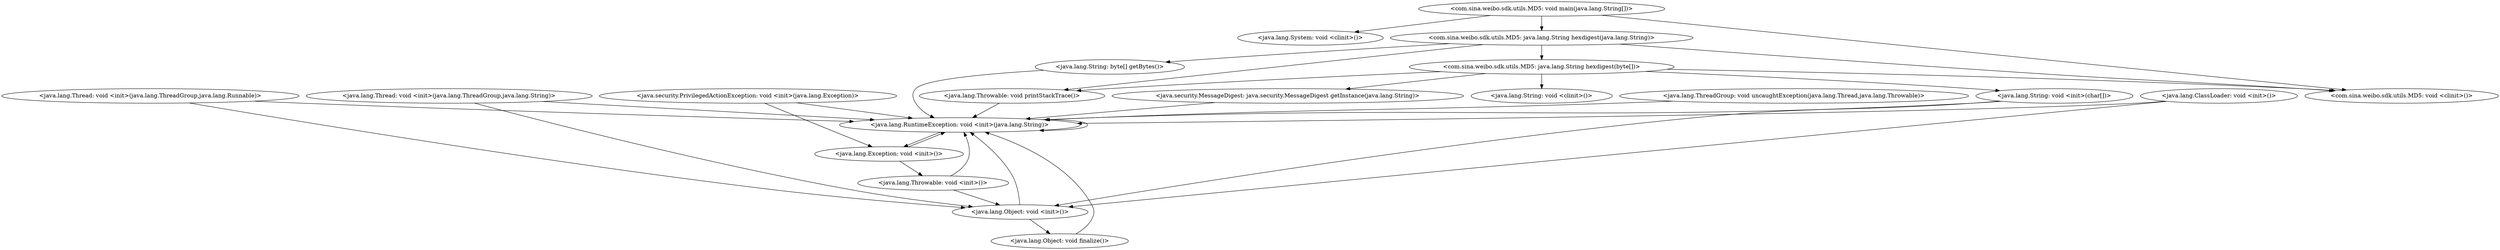 digraph CallGraph {
"<com.sina.weibo.sdk.utils.MD5: void main(java.lang.String[])>" -> "<java.lang.System: void <clinit>()>";
"<com.sina.weibo.sdk.utils.MD5: void main(java.lang.String[])>" -> "<com.sina.weibo.sdk.utils.MD5: java.lang.String hexdigest(java.lang.String)>";
"<com.sina.weibo.sdk.utils.MD5: void main(java.lang.String[])>" -> "<com.sina.weibo.sdk.utils.MD5: void <clinit>()>";
"<java.lang.ThreadGroup: void uncaughtException(java.lang.Thread,java.lang.Throwable)>" -> "<java.lang.RuntimeException: void <init>(java.lang.String)>";
"<java.lang.ClassLoader: void <init>()>" -> "<java.lang.Object: void <init>()>";
"<java.lang.ClassLoader: void <init>()>" -> "<java.lang.RuntimeException: void <init>(java.lang.String)>";
"<java.security.PrivilegedActionException: void <init>(java.lang.Exception)>" -> "<java.lang.Exception: void <init>()>";
"<java.security.PrivilegedActionException: void <init>(java.lang.Exception)>" -> "<java.lang.RuntimeException: void <init>(java.lang.String)>";
"<java.lang.Thread: void <init>(java.lang.ThreadGroup,java.lang.Runnable)>" -> "<java.lang.Object: void <init>()>";
"<java.lang.Thread: void <init>(java.lang.ThreadGroup,java.lang.Runnable)>" -> "<java.lang.RuntimeException: void <init>(java.lang.String)>";
"<java.lang.Thread: void <init>(java.lang.ThreadGroup,java.lang.String)>" -> "<java.lang.Object: void <init>()>";
"<java.lang.Thread: void <init>(java.lang.ThreadGroup,java.lang.String)>" -> "<java.lang.RuntimeException: void <init>(java.lang.String)>";
"<com.sina.weibo.sdk.utils.MD5: java.lang.String hexdigest(java.lang.String)>" -> "<com.sina.weibo.sdk.utils.MD5: void <clinit>()>";
"<com.sina.weibo.sdk.utils.MD5: java.lang.String hexdigest(java.lang.String)>" -> "<com.sina.weibo.sdk.utils.MD5: java.lang.String hexdigest(byte[])>";
"<java.lang.RuntimeException: void <init>(java.lang.String)>" -> "<java.lang.Exception: void <init>()>";
"<java.lang.RuntimeException: void <init>(java.lang.String)>" -> "<java.lang.RuntimeException: void <init>(java.lang.String)>";
"<java.lang.Object: void <init>()>" -> "<java.lang.Object: void finalize()>";
"<java.lang.Object: void <init>()>" -> "<java.lang.RuntimeException: void <init>(java.lang.String)>";
"<java.lang.Exception: void <init>()>" -> "<java.lang.Throwable: void <init>()>";
"<java.lang.Exception: void <init>()>" -> "<java.lang.RuntimeException: void <init>(java.lang.String)>";
"<com.sina.weibo.sdk.utils.MD5: java.lang.String hexdigest(byte[])>" -> "<java.lang.String: void <clinit>()>";
"<com.sina.weibo.sdk.utils.MD5: java.lang.String hexdigest(byte[])>" -> "<java.lang.String: void <init>(char[])>";
"<com.sina.weibo.sdk.utils.MD5: java.lang.String hexdigest(byte[])>" -> "<java.security.MessageDigest: java.security.MessageDigest getInstance(java.lang.String)>";
"<com.sina.weibo.sdk.utils.MD5: java.lang.String hexdigest(byte[])>" -> "<com.sina.weibo.sdk.utils.MD5: void <clinit>()>";
"<java.lang.Object: void finalize()>" -> "<java.lang.RuntimeException: void <init>(java.lang.String)>";
"<java.lang.Throwable: void <init>()>" -> "<java.lang.Object: void <init>()>";
"<java.lang.Throwable: void <init>()>" -> "<java.lang.RuntimeException: void <init>(java.lang.String)>";
"<java.lang.String: void <init>(char[])>" -> "<java.lang.Object: void <init>()>";
"<java.lang.String: void <init>(char[])>" -> "<java.lang.RuntimeException: void <init>(java.lang.String)>";
"<java.security.MessageDigest: java.security.MessageDigest getInstance(java.lang.String)>" -> "<java.lang.RuntimeException: void <init>(java.lang.String)>";
"<com.sina.weibo.sdk.utils.MD5: java.lang.String hexdigest(java.lang.String)>" -> "<java.lang.String: byte[] getBytes()>";
"<java.lang.String: byte[] getBytes()>" -> "<java.lang.RuntimeException: void <init>(java.lang.String)>";
"<com.sina.weibo.sdk.utils.MD5: java.lang.String hexdigest(java.lang.String)>" -> "<java.lang.Throwable: void printStackTrace()>";
"<java.lang.Throwable: void printStackTrace()>" -> "<java.lang.RuntimeException: void <init>(java.lang.String)>";
"<com.sina.weibo.sdk.utils.MD5: java.lang.String hexdigest(byte[])>" -> "<java.lang.Throwable: void printStackTrace()>";
}
